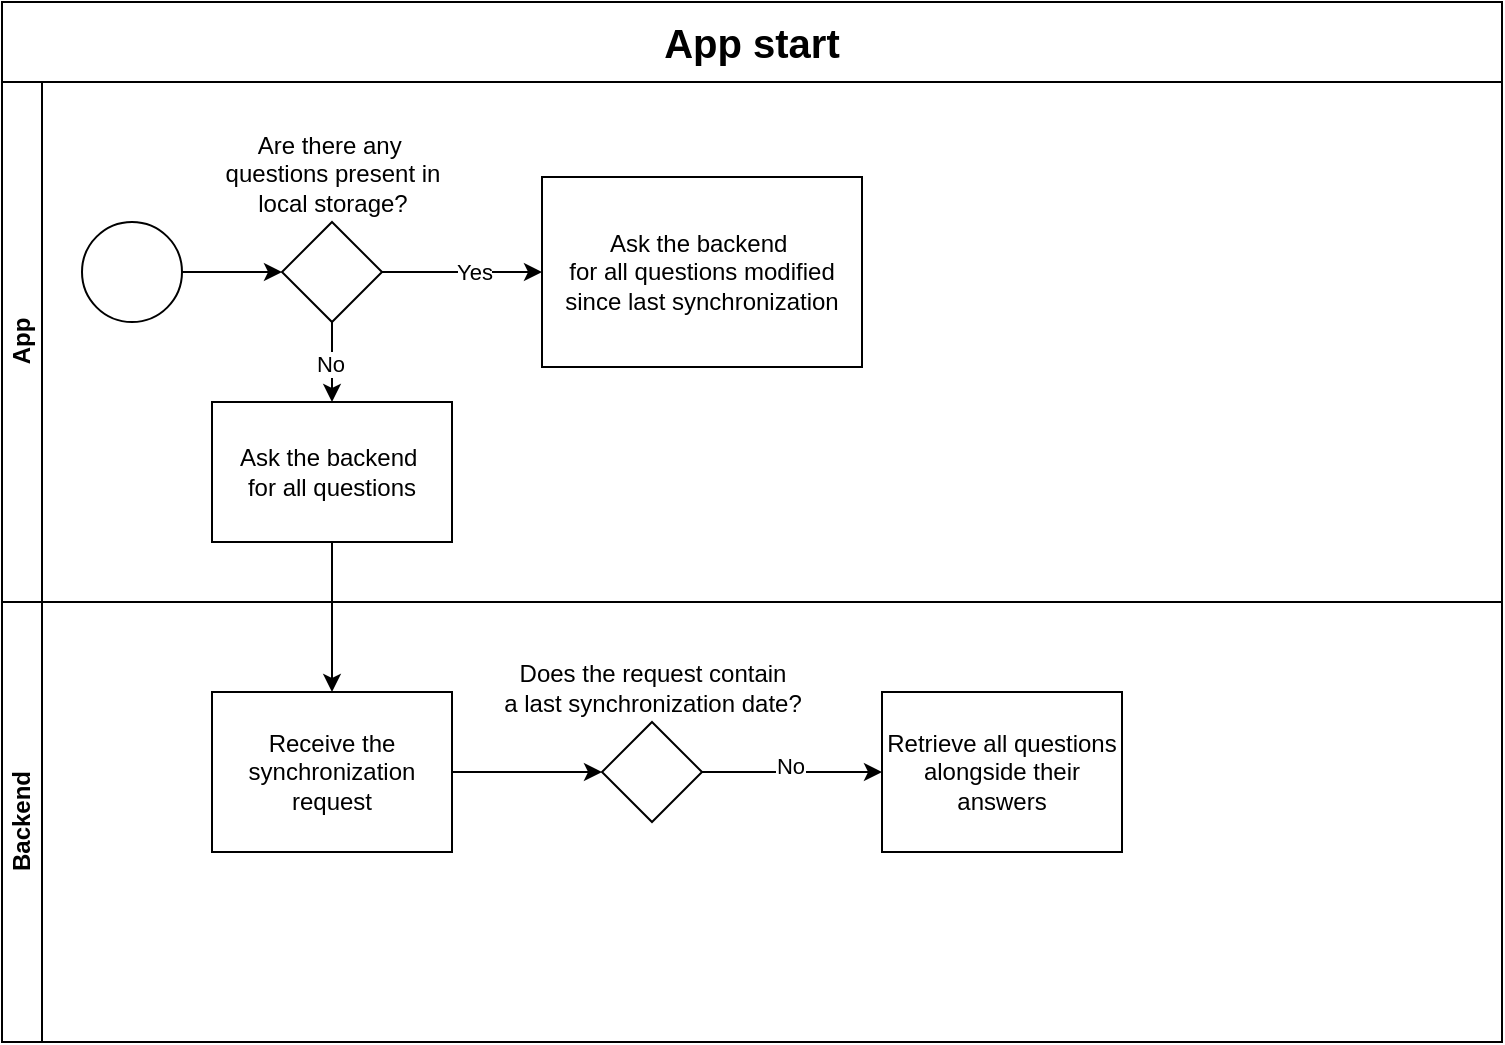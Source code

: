 <mxfile version="28.2.5">
  <diagram name="Page-1" id="13e1069c-82ec-6db2-03f1-153e76fe0fe0">
    <mxGraphModel dx="868" dy="489" grid="1" gridSize="10" guides="1" tooltips="1" connect="1" arrows="1" fold="1" page="1" pageScale="1" pageWidth="1100" pageHeight="850" background="none" math="0" shadow="0">
      <root>
        <mxCell id="0" />
        <mxCell id="1" parent="0" />
        <mxCell id="wD-4M0XuhcJqUvJzKwls-1" value="&lt;span style=&quot;font-size: 20px;&quot;&gt;App start&lt;/span&gt;" style="swimlane;html=1;childLayout=stackLayout;resizeParent=1;resizeParentMax=0;horizontal=1;startSize=40;horizontalStack=0;whiteSpace=wrap;" vertex="1" parent="1">
          <mxGeometry x="40" y="40" width="750" height="520" as="geometry" />
        </mxCell>
        <mxCell id="wD-4M0XuhcJqUvJzKwls-2" value="App" style="swimlane;html=1;startSize=20;horizontal=0;" vertex="1" parent="wD-4M0XuhcJqUvJzKwls-1">
          <mxGeometry y="40" width="750" height="260" as="geometry" />
        </mxCell>
        <mxCell id="wD-4M0XuhcJqUvJzKwls-5" value="" style="points=[[0.145,0.145,0],[0.5,0,0],[0.855,0.145,0],[1,0.5,0],[0.855,0.855,0],[0.5,1,0],[0.145,0.855,0],[0,0.5,0]];shape=mxgraph.bpmn.event;html=1;verticalLabelPosition=bottom;labelBackgroundColor=#ffffff;verticalAlign=top;align=center;perimeter=ellipsePerimeter;outlineConnect=0;aspect=fixed;outline=standard;symbol=general;" vertex="1" parent="wD-4M0XuhcJqUvJzKwls-2">
          <mxGeometry x="40" y="70" width="50" height="50" as="geometry" />
        </mxCell>
        <mxCell id="wD-4M0XuhcJqUvJzKwls-12" style="edgeStyle=orthogonalEdgeStyle;rounded=0;orthogonalLoop=1;jettySize=auto;html=1;exitX=1;exitY=0.5;exitDx=0;exitDy=0;exitPerimeter=0;" edge="1" parent="wD-4M0XuhcJqUvJzKwls-2" source="wD-4M0XuhcJqUvJzKwls-6" target="wD-4M0XuhcJqUvJzKwls-11">
          <mxGeometry relative="1" as="geometry" />
        </mxCell>
        <mxCell id="wD-4M0XuhcJqUvJzKwls-14" value="Yes" style="edgeLabel;html=1;align=center;verticalAlign=middle;resizable=0;points=[];" vertex="1" connectable="0" parent="wD-4M0XuhcJqUvJzKwls-12">
          <mxGeometry x="0.144" relative="1" as="geometry">
            <mxPoint as="offset" />
          </mxGeometry>
        </mxCell>
        <mxCell id="wD-4M0XuhcJqUvJzKwls-6" value="Are there any&amp;nbsp;&lt;div&gt;questions present in&lt;/div&gt;&lt;div&gt;local storage?&lt;/div&gt;" style="points=[[0.25,0.25,0],[0.5,0,0],[0.75,0.25,0],[1,0.5,0],[0.75,0.75,0],[0.5,1,0],[0.25,0.75,0],[0,0.5,0]];shape=mxgraph.bpmn.gateway2;html=1;verticalLabelPosition=top;labelBackgroundColor=#ffffff;verticalAlign=bottom;align=center;perimeter=rhombusPerimeter;outlineConnect=0;outline=none;symbol=none;labelPosition=center;" vertex="1" parent="wD-4M0XuhcJqUvJzKwls-2">
          <mxGeometry x="140" y="70" width="50" height="50" as="geometry" />
        </mxCell>
        <mxCell id="wD-4M0XuhcJqUvJzKwls-7" style="edgeStyle=orthogonalEdgeStyle;rounded=0;orthogonalLoop=1;jettySize=auto;html=1;exitX=1;exitY=0.5;exitDx=0;exitDy=0;exitPerimeter=0;entryX=0;entryY=0.5;entryDx=0;entryDy=0;entryPerimeter=0;" edge="1" parent="wD-4M0XuhcJqUvJzKwls-2" source="wD-4M0XuhcJqUvJzKwls-5" target="wD-4M0XuhcJqUvJzKwls-6">
          <mxGeometry relative="1" as="geometry" />
        </mxCell>
        <mxCell id="wD-4M0XuhcJqUvJzKwls-8" value="Ask the backend&amp;nbsp;&lt;div&gt;for&amp;nbsp;&lt;span style=&quot;background-color: transparent; color: light-dark(rgb(0, 0, 0), rgb(255, 255, 255));&quot;&gt;all questions&lt;/span&gt;&lt;/div&gt;" style="points=[[0.25,0,0],[0.5,0,0],[0.75,0,0],[1,0.25,0],[1,0.5,0],[1,0.75,0],[0.75,1,0],[0.5,1,0],[0.25,1,0],[0,0.75,0],[0,0.5,0],[0,0.25,0]];shape=mxgraph.bpmn.task2;whiteSpace=wrap;rectStyle=rounded;size=10;html=1;container=1;expand=0;collapsible=0;taskMarker=send;" vertex="1" parent="wD-4M0XuhcJqUvJzKwls-2">
          <mxGeometry x="105" y="160" width="120" height="70" as="geometry" />
        </mxCell>
        <mxCell id="wD-4M0XuhcJqUvJzKwls-9" style="edgeStyle=orthogonalEdgeStyle;rounded=0;orthogonalLoop=1;jettySize=auto;html=1;exitX=0.5;exitY=1;exitDx=0;exitDy=0;exitPerimeter=0;entryX=0.5;entryY=0;entryDx=0;entryDy=0;entryPerimeter=0;" edge="1" parent="wD-4M0XuhcJqUvJzKwls-2" source="wD-4M0XuhcJqUvJzKwls-6" target="wD-4M0XuhcJqUvJzKwls-8">
          <mxGeometry relative="1" as="geometry" />
        </mxCell>
        <mxCell id="wD-4M0XuhcJqUvJzKwls-10" value="No" style="edgeLabel;html=1;align=center;verticalAlign=middle;resizable=0;points=[];" vertex="1" connectable="0" parent="wD-4M0XuhcJqUvJzKwls-9">
          <mxGeometry x="0.05" y="-1" relative="1" as="geometry">
            <mxPoint as="offset" />
          </mxGeometry>
        </mxCell>
        <mxCell id="wD-4M0XuhcJqUvJzKwls-11" value="Ask the backend&amp;nbsp;&lt;div&gt;for&amp;nbsp;&lt;span style=&quot;background-color: transparent; color: light-dark(rgb(0, 0, 0), rgb(255, 255, 255));&quot;&gt;all questions modified since last synchronization&lt;/span&gt;&lt;/div&gt;" style="points=[[0.25,0,0],[0.5,0,0],[0.75,0,0],[1,0.25,0],[1,0.5,0],[1,0.75,0],[0.75,1,0],[0.5,1,0],[0.25,1,0],[0,0.75,0],[0,0.5,0],[0,0.25,0]];shape=mxgraph.bpmn.task2;whiteSpace=wrap;rectStyle=rounded;size=10;html=1;container=1;expand=0;collapsible=0;taskMarker=send;" vertex="1" parent="wD-4M0XuhcJqUvJzKwls-2">
          <mxGeometry x="270" y="47.5" width="160" height="95" as="geometry" />
        </mxCell>
        <mxCell id="wD-4M0XuhcJqUvJzKwls-3" value="Backend" style="swimlane;html=1;startSize=20;horizontal=0;" vertex="1" parent="wD-4M0XuhcJqUvJzKwls-1">
          <mxGeometry y="300" width="750" height="220" as="geometry" />
        </mxCell>
        <mxCell id="wD-4M0XuhcJqUvJzKwls-18" style="edgeStyle=orthogonalEdgeStyle;rounded=0;orthogonalLoop=1;jettySize=auto;html=1;exitX=1;exitY=0.5;exitDx=0;exitDy=0;exitPerimeter=0;" edge="1" parent="wD-4M0XuhcJqUvJzKwls-3" source="wD-4M0XuhcJqUvJzKwls-15" target="wD-4M0XuhcJqUvJzKwls-17">
          <mxGeometry relative="1" as="geometry" />
        </mxCell>
        <mxCell id="wD-4M0XuhcJqUvJzKwls-15" value="Receive the synchronization request" style="points=[[0.25,0,0],[0.5,0,0],[0.75,0,0],[1,0.25,0],[1,0.5,0],[1,0.75,0],[0.75,1,0],[0.5,1,0],[0.25,1,0],[0,0.75,0],[0,0.5,0],[0,0.25,0]];shape=mxgraph.bpmn.task2;whiteSpace=wrap;rectStyle=rounded;size=10;html=1;container=1;expand=0;collapsible=0;taskMarker=receive;" vertex="1" parent="wD-4M0XuhcJqUvJzKwls-3">
          <mxGeometry x="105" y="45" width="120" height="80" as="geometry" />
        </mxCell>
        <mxCell id="wD-4M0XuhcJqUvJzKwls-20" style="edgeStyle=orthogonalEdgeStyle;rounded=0;orthogonalLoop=1;jettySize=auto;html=1;exitX=1;exitY=0.5;exitDx=0;exitDy=0;exitPerimeter=0;" edge="1" parent="wD-4M0XuhcJqUvJzKwls-3" source="wD-4M0XuhcJqUvJzKwls-17" target="wD-4M0XuhcJqUvJzKwls-19">
          <mxGeometry relative="1" as="geometry" />
        </mxCell>
        <mxCell id="wD-4M0XuhcJqUvJzKwls-21" value="No" style="edgeLabel;html=1;align=center;verticalAlign=middle;resizable=0;points=[];" vertex="1" connectable="0" parent="wD-4M0XuhcJqUvJzKwls-20">
          <mxGeometry x="-0.033" y="3" relative="1" as="geometry">
            <mxPoint as="offset" />
          </mxGeometry>
        </mxCell>
        <mxCell id="wD-4M0XuhcJqUvJzKwls-17" value="Does the request contain&lt;div&gt;a last synchronization date?&lt;/div&gt;" style="points=[[0.25,0.25,0],[0.5,0,0],[0.75,0.25,0],[1,0.5,0],[0.75,0.75,0],[0.5,1,0],[0.25,0.75,0],[0,0.5,0]];shape=mxgraph.bpmn.gateway2;html=1;verticalLabelPosition=top;labelBackgroundColor=#ffffff;verticalAlign=bottom;align=center;perimeter=rhombusPerimeter;outlineConnect=0;outline=none;symbol=none;labelPosition=center;" vertex="1" parent="wD-4M0XuhcJqUvJzKwls-3">
          <mxGeometry x="300" y="60" width="50" height="50" as="geometry" />
        </mxCell>
        <mxCell id="wD-4M0XuhcJqUvJzKwls-19" value="Retrieve all questions alongside their answers" style="points=[[0.25,0,0],[0.5,0,0],[0.75,0,0],[1,0.25,0],[1,0.5,0],[1,0.75,0],[0.75,1,0],[0.5,1,0],[0.25,1,0],[0,0.75,0],[0,0.5,0],[0,0.25,0]];shape=mxgraph.bpmn.task2;whiteSpace=wrap;rectStyle=rounded;size=10;html=1;container=1;expand=0;collapsible=0;taskMarker=abstract;" vertex="1" parent="wD-4M0XuhcJqUvJzKwls-3">
          <mxGeometry x="440" y="45" width="120" height="80" as="geometry" />
        </mxCell>
        <mxCell id="wD-4M0XuhcJqUvJzKwls-16" style="edgeStyle=orthogonalEdgeStyle;rounded=0;orthogonalLoop=1;jettySize=auto;html=1;exitX=0.5;exitY=1;exitDx=0;exitDy=0;exitPerimeter=0;entryX=0.5;entryY=0;entryDx=0;entryDy=0;entryPerimeter=0;" edge="1" parent="wD-4M0XuhcJqUvJzKwls-1" source="wD-4M0XuhcJqUvJzKwls-8" target="wD-4M0XuhcJqUvJzKwls-15">
          <mxGeometry relative="1" as="geometry" />
        </mxCell>
      </root>
    </mxGraphModel>
  </diagram>
</mxfile>
